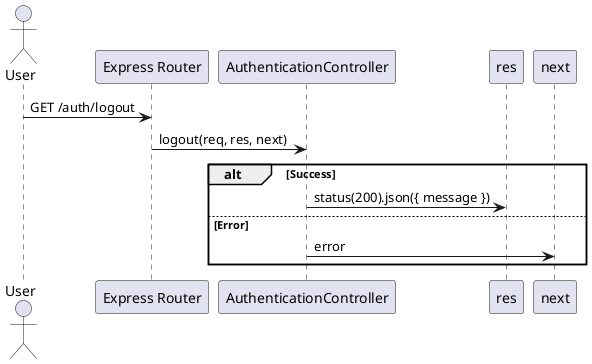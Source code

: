 @startuml
actor User
participant "Express Router" as Router
participant "AuthenticationController" as Controller

User -> Router: GET /auth/logout
Router -> Controller: logout(req, res, next)
alt Success
    Controller -> res: status(200).json({ message })
else Error
    Controller -> next: error
end
@enduml